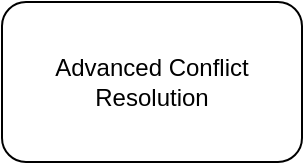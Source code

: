 <mxfile version="21.2.9" type="device"><diagram name="Conflict Resolution Test" id="conflict-resolution-test"><mxGraphModel><root><mxCell id="0"/><mxCell id="1" parent="0"/><mxCell id="2" value="Advanced Conflict Resolution" style="rounded=1;whiteSpace=wrap;html=1;" vertex="1" parent="1"><mxGeometry x="350" y="230" width="150" height="80" as="geometry"/></mxCell></root></mxGraphModel></diagram></mxfile>
